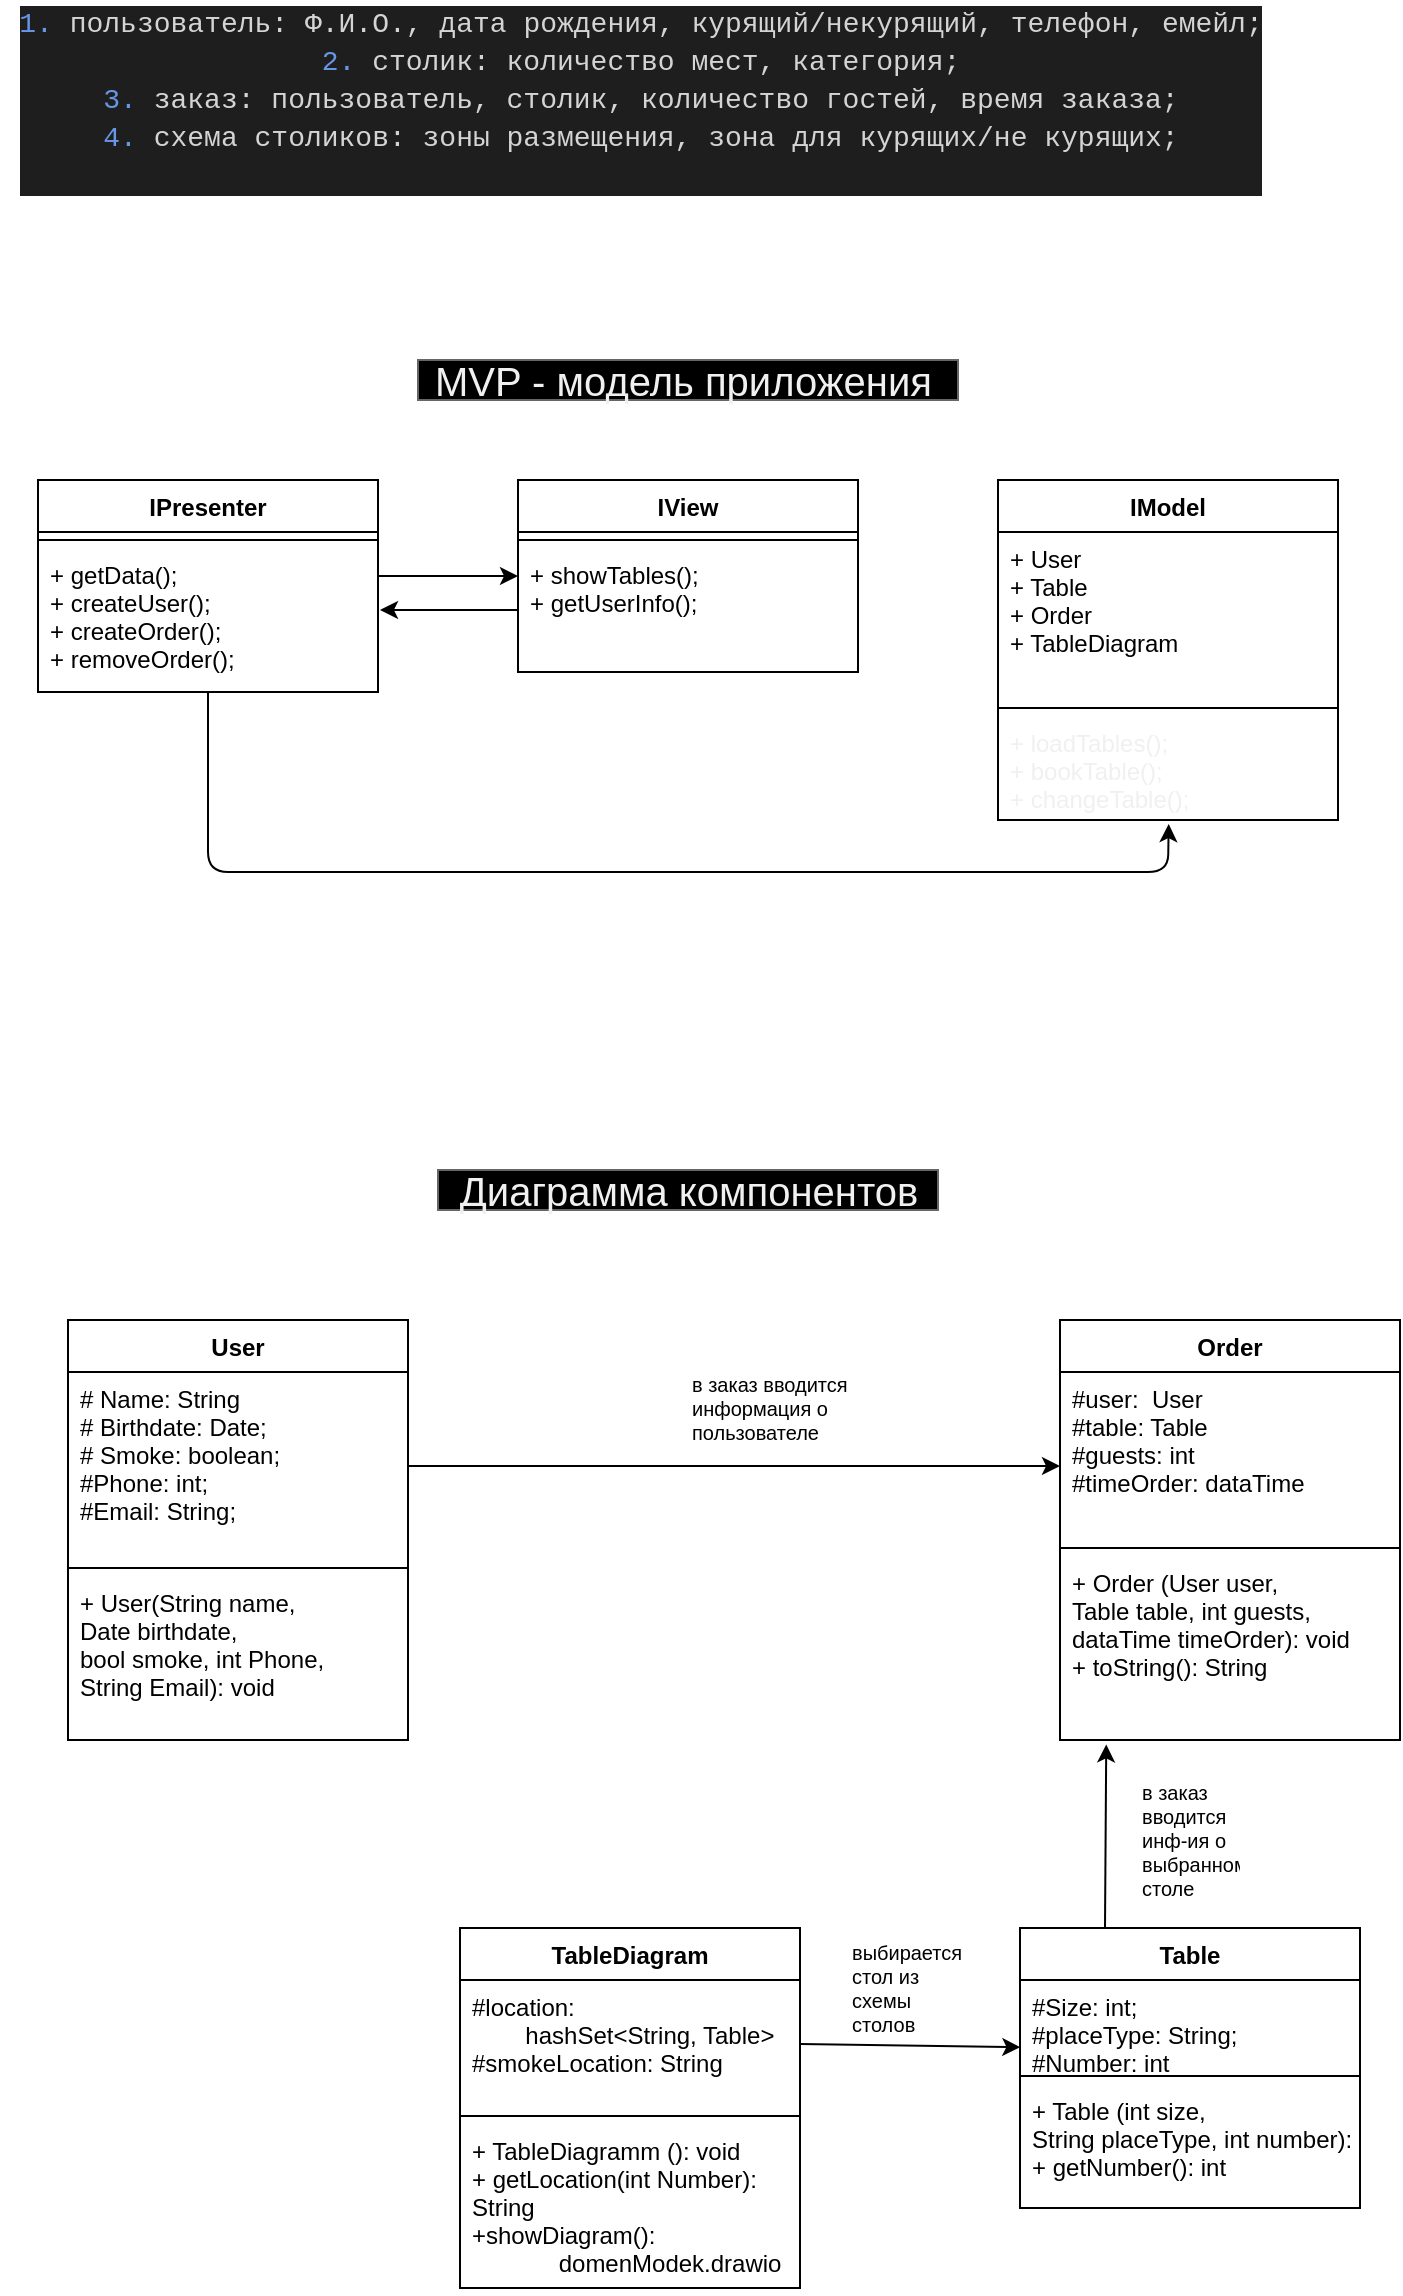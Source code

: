 <mxfile>
    <diagram id="TlOhdIhIMrRRWUpW2aSm" name="Страница 1">
        <mxGraphModel dx="470" dy="318" grid="1" gridSize="10" guides="1" tooltips="1" connect="1" arrows="1" fold="1" page="1" pageScale="1" pageWidth="827" pageHeight="1169" math="0" shadow="0">
            <root>
                <mxCell id="0"/>
                <mxCell id="1" parent="0"/>
                <mxCell id="2" value="&lt;div style=&quot;color: rgb(212 , 212 , 212) ; background-color: rgb(30 , 30 , 30) ; font-family: &amp;#34;consolas&amp;#34; , &amp;#34;courier new&amp;#34; , monospace ; font-size: 14px ; line-height: 19px&quot;&gt;&lt;div&gt;&lt;span style=&quot;color: #6796e6&quot;&gt;1.&lt;/span&gt; пользователь: Ф.И.О., дата рождения, курящий/некурящий, телефон, емейл;&lt;/div&gt;&lt;div&gt;&lt;span style=&quot;color: #6796e6&quot;&gt;2.&lt;/span&gt; столик: количество мест, категория;&lt;/div&gt;&lt;div&gt;&lt;span style=&quot;color: #6796e6&quot;&gt;3.&lt;/span&gt; заказ: пользователь, столик, количество гостей, время заказа;&lt;/div&gt;&lt;div&gt;&lt;span style=&quot;color: #6796e6&quot;&gt;4.&lt;/span&gt; схема столиков: зоны размещения, зона для курящих/не курящих;&lt;/div&gt;&lt;div&gt;&lt;br&gt;&lt;/div&gt;&lt;/div&gt;" style="text;html=1;align=center;verticalAlign=middle;resizable=0;points=[];autosize=1;strokeColor=none;fillColor=none;" parent="1" vertex="1">
                    <mxGeometry x="70" width="640" height="100" as="geometry"/>
                </mxCell>
                <mxCell id="3" value="Table" style="swimlane;fontStyle=1;align=center;verticalAlign=top;childLayout=stackLayout;horizontal=1;startSize=26;horizontalStack=0;resizeParent=1;resizeParentMax=0;resizeLast=0;collapsible=1;marginBottom=0;" parent="1" vertex="1">
                    <mxGeometry x="580" y="964" width="170" height="140" as="geometry"/>
                </mxCell>
                <mxCell id="4" value="#Size: int;&#10;#placeType: String;&#10;#Number: int" style="text;strokeColor=none;fillColor=none;align=left;verticalAlign=top;spacingLeft=4;spacingRight=4;overflow=hidden;rotatable=0;points=[[0,0.5],[1,0.5]];portConstraint=eastwest;" parent="3" vertex="1">
                    <mxGeometry y="26" width="170" height="44" as="geometry"/>
                </mxCell>
                <mxCell id="5" value="" style="line;strokeWidth=1;fillColor=none;align=left;verticalAlign=middle;spacingTop=-1;spacingLeft=3;spacingRight=3;rotatable=0;labelPosition=right;points=[];portConstraint=eastwest;" parent="3" vertex="1">
                    <mxGeometry y="70" width="170" height="8" as="geometry"/>
                </mxCell>
                <mxCell id="6" value="+ Table (int size, &#10;String placeType, int number): void&#10;+ getNumber(): int" style="text;strokeColor=none;fillColor=none;align=left;verticalAlign=top;spacingLeft=4;spacingRight=4;overflow=hidden;rotatable=0;points=[[0,0.5],[1,0.5]];portConstraint=eastwest;" parent="3" vertex="1">
                    <mxGeometry y="78" width="170" height="62" as="geometry"/>
                </mxCell>
                <mxCell id="7" value="User" style="swimlane;fontStyle=1;align=center;verticalAlign=top;childLayout=stackLayout;horizontal=1;startSize=26;horizontalStack=0;resizeParent=1;resizeParentMax=0;resizeLast=0;collapsible=1;marginBottom=0;" parent="1" vertex="1">
                    <mxGeometry x="104" y="660" width="170" height="210" as="geometry"/>
                </mxCell>
                <mxCell id="8" value="# Name: String&#10;# Birthdate: Date;&#10;# Smoke: boolean;&#10;#Phone: int;&#10;#Email: String;" style="text;strokeColor=none;fillColor=none;align=left;verticalAlign=top;spacingLeft=4;spacingRight=4;overflow=hidden;rotatable=0;points=[[0,0.5],[1,0.5]];portConstraint=eastwest;" parent="7" vertex="1">
                    <mxGeometry y="26" width="170" height="94" as="geometry"/>
                </mxCell>
                <mxCell id="9" value="" style="line;strokeWidth=1;fillColor=none;align=left;verticalAlign=middle;spacingTop=-1;spacingLeft=3;spacingRight=3;rotatable=0;labelPosition=right;points=[];portConstraint=eastwest;" parent="7" vertex="1">
                    <mxGeometry y="120" width="170" height="8" as="geometry"/>
                </mxCell>
                <mxCell id="10" value="+ User(String name, &#10;Date birthdate, &#10;bool smoke, int Phone, &#10;String Email): void" style="text;strokeColor=none;fillColor=none;align=left;verticalAlign=top;spacingLeft=4;spacingRight=4;overflow=hidden;rotatable=0;points=[[0,0.5],[1,0.5]];portConstraint=eastwest;" parent="7" vertex="1">
                    <mxGeometry y="128" width="170" height="82" as="geometry"/>
                </mxCell>
                <mxCell id="11" value="Order" style="swimlane;fontStyle=1;align=center;verticalAlign=top;childLayout=stackLayout;horizontal=1;startSize=26;horizontalStack=0;resizeParent=1;resizeParentMax=0;resizeLast=0;collapsible=1;marginBottom=0;" parent="1" vertex="1">
                    <mxGeometry x="600" y="660" width="170" height="210" as="geometry"/>
                </mxCell>
                <mxCell id="12" value="#user:  User&#10;#table: Table&#10;#guests: int&#10;#timeOrder: dataTime&#10;" style="text;strokeColor=none;fillColor=none;align=left;verticalAlign=top;spacingLeft=4;spacingRight=4;overflow=hidden;rotatable=0;points=[[0,0.5],[1,0.5]];portConstraint=eastwest;" parent="11" vertex="1">
                    <mxGeometry y="26" width="170" height="84" as="geometry"/>
                </mxCell>
                <mxCell id="13" value="" style="line;strokeWidth=1;fillColor=none;align=left;verticalAlign=middle;spacingTop=-1;spacingLeft=3;spacingRight=3;rotatable=0;labelPosition=right;points=[];portConstraint=eastwest;" parent="11" vertex="1">
                    <mxGeometry y="110" width="170" height="8" as="geometry"/>
                </mxCell>
                <mxCell id="14" value="+ Order (User user, &#10;Table table, int guests, &#10;dataTime timeOrder): void&#10;+ toString(): String" style="text;strokeColor=none;fillColor=none;align=left;verticalAlign=top;spacingLeft=4;spacingRight=4;overflow=hidden;rotatable=0;points=[[0,0.5],[1,0.5]];portConstraint=eastwest;" parent="11" vertex="1">
                    <mxGeometry y="118" width="170" height="92" as="geometry"/>
                </mxCell>
                <mxCell id="15" value="TableDiagram" style="swimlane;fontStyle=1;align=center;verticalAlign=top;childLayout=stackLayout;horizontal=1;startSize=26;horizontalStack=0;resizeParent=1;resizeParentMax=0;resizeLast=0;collapsible=1;marginBottom=0;" parent="1" vertex="1">
                    <mxGeometry x="300" y="964" width="170" height="180" as="geometry"/>
                </mxCell>
                <mxCell id="16" value="#location: &#10;        hashSet&lt;String, Table&gt;&#10;#smokeLocation: String" style="text;strokeColor=none;fillColor=none;align=left;verticalAlign=top;spacingLeft=4;spacingRight=4;overflow=hidden;rotatable=0;points=[[0,0.5],[1,0.5]];portConstraint=eastwest;" parent="15" vertex="1">
                    <mxGeometry y="26" width="170" height="64" as="geometry"/>
                </mxCell>
                <mxCell id="17" value="" style="line;strokeWidth=1;fillColor=none;align=left;verticalAlign=middle;spacingTop=-1;spacingLeft=3;spacingRight=3;rotatable=0;labelPosition=right;points=[];portConstraint=eastwest;" parent="15" vertex="1">
                    <mxGeometry y="90" width="170" height="8" as="geometry"/>
                </mxCell>
                <mxCell id="18" value="+ TableDiagramm (): void&#10;+ getLocation(int Number): &#10;String&#10;+showDiagram(): &#10;             domenModek.drawio" style="text;strokeColor=none;fillColor=none;align=left;verticalAlign=top;spacingLeft=4;spacingRight=4;overflow=hidden;rotatable=0;points=[[0,0.5],[1,0.5]];portConstraint=eastwest;" parent="15" vertex="1">
                    <mxGeometry y="98" width="170" height="82" as="geometry"/>
                </mxCell>
                <mxCell id="23" value="IPresenter" style="swimlane;fontStyle=1;align=center;verticalAlign=top;childLayout=stackLayout;horizontal=1;startSize=26;horizontalStack=0;resizeParent=1;resizeParentMax=0;resizeLast=0;collapsible=1;marginBottom=0;" parent="1" vertex="1">
                    <mxGeometry x="89" y="240" width="170" height="106" as="geometry"/>
                </mxCell>
                <mxCell id="25" value="" style="line;strokeWidth=1;fillColor=none;align=left;verticalAlign=middle;spacingTop=-1;spacingLeft=3;spacingRight=3;rotatable=0;labelPosition=right;points=[];portConstraint=eastwest;" parent="23" vertex="1">
                    <mxGeometry y="26" width="170" height="8" as="geometry"/>
                </mxCell>
                <mxCell id="26" value="+ getData();&#10;+ createUser();&#10;+ createOrder();&#10;+ removeOrder();" style="text;strokeColor=none;fillColor=none;align=left;verticalAlign=top;spacingLeft=4;spacingRight=4;overflow=hidden;rotatable=0;points=[[0,0.5],[1,0.5]];portConstraint=eastwest;" parent="23" vertex="1">
                    <mxGeometry y="34" width="170" height="72" as="geometry"/>
                </mxCell>
                <mxCell id="27" value="IView" style="swimlane;fontStyle=1;align=center;verticalAlign=top;childLayout=stackLayout;horizontal=1;startSize=26;horizontalStack=0;resizeParent=1;resizeParentMax=0;resizeLast=0;collapsible=1;marginBottom=0;" parent="1" vertex="1">
                    <mxGeometry x="329" y="240" width="170" height="96" as="geometry"/>
                </mxCell>
                <mxCell id="29" value="" style="line;strokeWidth=1;fillColor=none;align=left;verticalAlign=middle;spacingTop=-1;spacingLeft=3;spacingRight=3;rotatable=0;labelPosition=right;points=[];portConstraint=eastwest;" parent="27" vertex="1">
                    <mxGeometry y="26" width="170" height="8" as="geometry"/>
                </mxCell>
                <mxCell id="30" value="+ showTables();&#10;+ getUserInfo();&#10;&#10;&#10;&#10;" style="text;strokeColor=none;fillColor=none;align=left;verticalAlign=top;spacingLeft=4;spacingRight=4;overflow=hidden;rotatable=0;points=[[0,0.5],[1,0.5]];portConstraint=eastwest;" parent="27" vertex="1">
                    <mxGeometry y="34" width="170" height="62" as="geometry"/>
                </mxCell>
                <mxCell id="31" value="IModel" style="swimlane;fontStyle=1;align=center;verticalAlign=top;childLayout=stackLayout;horizontal=1;startSize=26;horizontalStack=0;resizeParent=1;resizeParentMax=0;resizeLast=0;collapsible=1;marginBottom=0;" parent="1" vertex="1">
                    <mxGeometry x="569" y="240" width="170" height="170" as="geometry"/>
                </mxCell>
                <mxCell id="32" value="+ User &#10;+ Table&#10;+ Order&#10;+ TableDiagram&#10;" style="text;strokeColor=none;fillColor=none;align=left;verticalAlign=top;spacingLeft=4;spacingRight=4;overflow=hidden;rotatable=0;points=[[0,0.5],[1,0.5]];portConstraint=eastwest;" parent="31" vertex="1">
                    <mxGeometry y="26" width="170" height="84" as="geometry"/>
                </mxCell>
                <mxCell id="33" value="" style="line;strokeWidth=1;fillColor=none;align=left;verticalAlign=middle;spacingTop=-1;spacingLeft=3;spacingRight=3;rotatable=0;labelPosition=right;points=[];portConstraint=eastwest;" parent="31" vertex="1">
                    <mxGeometry y="110" width="170" height="8" as="geometry"/>
                </mxCell>
                <mxCell id="34" value="+ loadTables();&#10;+ bookTable();&#10;+ changeTable();&#10;&#10;" style="text;strokeColor=none;fillColor=none;align=left;verticalAlign=top;spacingLeft=4;spacingRight=4;overflow=hidden;rotatable=0;points=[[0,0.5],[1,0.5]];portConstraint=eastwest;fontColor=#F0F0F0;" parent="31" vertex="1">
                    <mxGeometry y="118" width="170" height="52" as="geometry"/>
                </mxCell>
                <mxCell id="39" style="edgeStyle=none;html=1;entryX=0;entryY=0.5;entryDx=0;entryDy=0;exitX=1;exitY=0.5;exitDx=0;exitDy=0;" parent="1" edge="1">
                    <mxGeometry relative="1" as="geometry">
                        <mxPoint x="259.0" y="288" as="sourcePoint"/>
                        <mxPoint x="329" y="288" as="targetPoint"/>
                    </mxGeometry>
                </mxCell>
                <mxCell id="40" value="" style="edgeStyle=none;html=1;exitX=0;exitY=0.5;exitDx=0;exitDy=0;" parent="1" source="30" edge="1">
                    <mxGeometry relative="1" as="geometry">
                        <mxPoint x="330" y="354" as="sourcePoint"/>
                        <mxPoint x="260" y="305" as="targetPoint"/>
                    </mxGeometry>
                </mxCell>
                <mxCell id="44" style="edgeStyle=none;html=1;entryX=0.502;entryY=1.039;entryDx=0;entryDy=0;entryPerimeter=0;" parent="1" source="26" target="34" edge="1">
                    <mxGeometry relative="1" as="geometry">
                        <mxPoint x="654" y="416" as="targetPoint"/>
                        <Array as="points">
                            <mxPoint x="174" y="436"/>
                            <mxPoint x="411" y="436"/>
                            <mxPoint x="654" y="436"/>
                        </Array>
                    </mxGeometry>
                </mxCell>
                <mxCell id="47" value="&lt;font color=&quot;#f0f0f0&quot; style=&quot;font-size: 20px&quot;&gt;MVP - модель приложения&amp;nbsp;&lt;/font&gt;" style="text;html=1;align=center;verticalAlign=middle;resizable=0;points=[];autosize=1;fillColor=#000000;fontColor=#333333;strokeColor=#666666;gradientColor=none;" parent="1" vertex="1">
                    <mxGeometry x="279" y="180" width="270" height="20" as="geometry"/>
                </mxCell>
                <mxCell id="48" value="&lt;font color=&quot;#f0f0f0&quot; style=&quot;font-size: 20px&quot;&gt;Диаграмма компонентов&lt;/font&gt;" style="text;html=1;align=center;verticalAlign=middle;resizable=0;points=[];autosize=1;fillColor=#000000;fontColor=#333333;strokeColor=#666666;" parent="1" vertex="1">
                    <mxGeometry x="289" y="585" width="250" height="20" as="geometry"/>
                </mxCell>
                <mxCell id="50" value="" style="edgeStyle=none;html=1;fontSize=20;fontColor=#F0F0F0;exitX=1;exitY=0.5;exitDx=0;exitDy=0;" parent="1" source="8" edge="1">
                    <mxGeometry relative="1" as="geometry">
                        <mxPoint x="199" y="974" as="sourcePoint"/>
                        <mxPoint x="600" y="733" as="targetPoint"/>
                    </mxGeometry>
                </mxCell>
                <mxCell id="59" value="в заказ вводится &#10;информация о &#10;пользователе" style="text;strokeColor=none;fillColor=none;align=left;verticalAlign=top;spacingLeft=4;spacingRight=4;overflow=hidden;rotatable=0;points=[[0,0.5],[1,0.5]];portConstraint=eastwest;fontSize=10;" parent="1" vertex="1">
                    <mxGeometry x="410" y="680" width="126" height="50" as="geometry"/>
                </mxCell>
                <mxCell id="58" value="" style="edgeStyle=none;html=1;fontSize=20;fontColor=#F0F0F0;entryX=0.001;entryY=0.764;entryDx=0;entryDy=0;entryPerimeter=0;exitX=1;exitY=0.5;exitDx=0;exitDy=0;" parent="1" source="16" target="4" edge="1">
                    <mxGeometry relative="1" as="geometry">
                        <mxPoint x="530" y="1024" as="sourcePoint"/>
                        <mxPoint x="370" y="1050" as="targetPoint"/>
                    </mxGeometry>
                </mxCell>
                <mxCell id="61" value="в заказ &#10;вводится &#10;инф-ия о &#10;выбранном &#10;столе" style="text;strokeColor=none;fillColor=none;align=left;verticalAlign=top;spacingLeft=4;spacingRight=4;overflow=hidden;rotatable=0;points=[[0,0.5],[1,0.5]];portConstraint=eastwest;fontSize=10;" parent="1" vertex="1">
                    <mxGeometry x="635" y="884" width="60" height="80" as="geometry"/>
                </mxCell>
                <mxCell id="62" value="выбирается &#10;стол из &#10;схемы &#10;столов" style="text;strokeColor=none;fillColor=none;align=left;verticalAlign=top;spacingLeft=4;spacingRight=4;overflow=hidden;rotatable=0;points=[[0,0.5],[1,0.5]];portConstraint=eastwest;fontSize=10;" parent="1" vertex="1">
                    <mxGeometry x="490" y="964" width="70" height="60" as="geometry"/>
                </mxCell>
                <mxCell id="63" value="" style="edgeStyle=none;html=1;fontSize=20;fontColor=#F0F0F0;exitX=0.25;exitY=0;exitDx=0;exitDy=0;entryX=0.136;entryY=1.024;entryDx=0;entryDy=0;entryPerimeter=0;" parent="1" source="3" target="14" edge="1">
                    <mxGeometry relative="1" as="geometry">
                        <mxPoint x="284" y="839" as="sourcePoint"/>
                        <mxPoint x="653" y="880" as="targetPoint"/>
                    </mxGeometry>
                </mxCell>
            </root>
        </mxGraphModel>
    </diagram>
</mxfile>